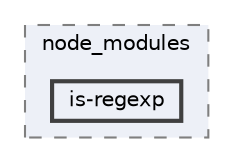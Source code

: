 digraph "pkiclassroomrescheduler/src/main/frontend/node_modules/is-regexp"
{
 // LATEX_PDF_SIZE
  bgcolor="transparent";
  edge [fontname=Helvetica,fontsize=10,labelfontname=Helvetica,labelfontsize=10];
  node [fontname=Helvetica,fontsize=10,shape=box,height=0.2,width=0.4];
  compound=true
  subgraph clusterdir_72953eda66ccb3a2722c28e1c3e6c23b {
    graph [ bgcolor="#edf0f7", pencolor="grey50", label="node_modules", fontname=Helvetica,fontsize=10 style="filled,dashed", URL="dir_72953eda66ccb3a2722c28e1c3e6c23b.html",tooltip=""]
  dir_ceb03df090d3afb01abc2dc6ae9667e9 [label="is-regexp", fillcolor="#edf0f7", color="grey25", style="filled,bold", URL="dir_ceb03df090d3afb01abc2dc6ae9667e9.html",tooltip=""];
  }
}
